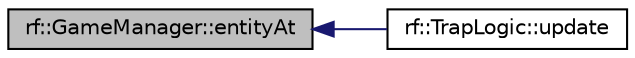 digraph "rf::GameManager::entityAt"
{
  edge [fontname="Helvetica",fontsize="10",labelfontname="Helvetica",labelfontsize="10"];
  node [fontname="Helvetica",fontsize="10",shape=record];
  rankdir="LR";
  Node11 [label="rf::GameManager::entityAt",height=0.2,width=0.4,color="black", fillcolor="grey75", style="filled", fontcolor="black"];
  Node11 -> Node12 [dir="back",color="midnightblue",fontsize="10",style="solid",fontname="Helvetica"];
  Node12 [label="rf::TrapLogic::update",height=0.2,width=0.4,color="black", fillcolor="white", style="filled",URL="$classrf_1_1_trap_logic.html#a95d6e492b35e1d59b73acd28df2fbb7e",tooltip="Gets called every tick. "];
}
